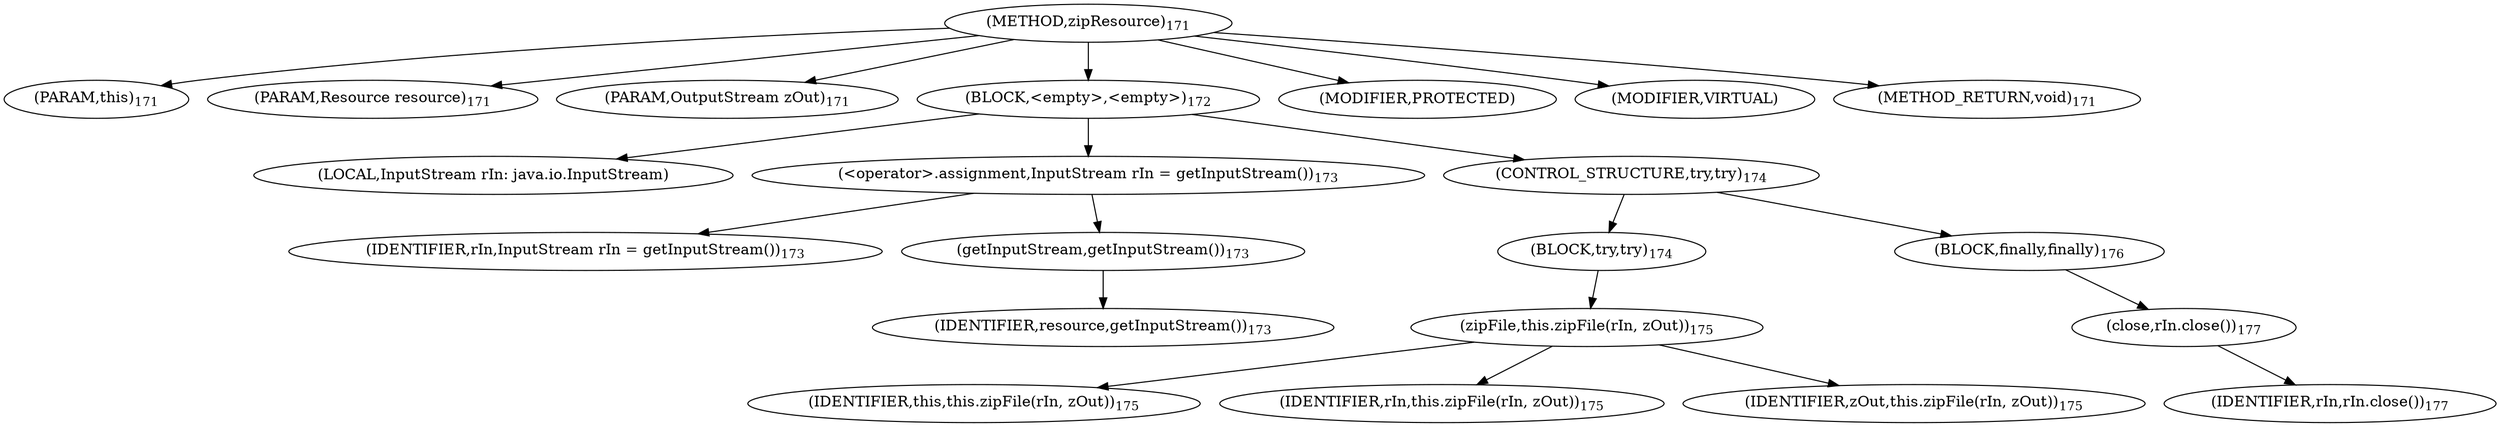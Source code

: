 digraph "zipResource" {  
"330" [label = <(METHOD,zipResource)<SUB>171</SUB>> ]
"29" [label = <(PARAM,this)<SUB>171</SUB>> ]
"331" [label = <(PARAM,Resource resource)<SUB>171</SUB>> ]
"332" [label = <(PARAM,OutputStream zOut)<SUB>171</SUB>> ]
"333" [label = <(BLOCK,&lt;empty&gt;,&lt;empty&gt;)<SUB>172</SUB>> ]
"334" [label = <(LOCAL,InputStream rIn: java.io.InputStream)> ]
"335" [label = <(&lt;operator&gt;.assignment,InputStream rIn = getInputStream())<SUB>173</SUB>> ]
"336" [label = <(IDENTIFIER,rIn,InputStream rIn = getInputStream())<SUB>173</SUB>> ]
"337" [label = <(getInputStream,getInputStream())<SUB>173</SUB>> ]
"338" [label = <(IDENTIFIER,resource,getInputStream())<SUB>173</SUB>> ]
"339" [label = <(CONTROL_STRUCTURE,try,try)<SUB>174</SUB>> ]
"340" [label = <(BLOCK,try,try)<SUB>174</SUB>> ]
"341" [label = <(zipFile,this.zipFile(rIn, zOut))<SUB>175</SUB>> ]
"28" [label = <(IDENTIFIER,this,this.zipFile(rIn, zOut))<SUB>175</SUB>> ]
"342" [label = <(IDENTIFIER,rIn,this.zipFile(rIn, zOut))<SUB>175</SUB>> ]
"343" [label = <(IDENTIFIER,zOut,this.zipFile(rIn, zOut))<SUB>175</SUB>> ]
"344" [label = <(BLOCK,finally,finally)<SUB>176</SUB>> ]
"345" [label = <(close,rIn.close())<SUB>177</SUB>> ]
"346" [label = <(IDENTIFIER,rIn,rIn.close())<SUB>177</SUB>> ]
"347" [label = <(MODIFIER,PROTECTED)> ]
"348" [label = <(MODIFIER,VIRTUAL)> ]
"349" [label = <(METHOD_RETURN,void)<SUB>171</SUB>> ]
  "330" -> "29" 
  "330" -> "331" 
  "330" -> "332" 
  "330" -> "333" 
  "330" -> "347" 
  "330" -> "348" 
  "330" -> "349" 
  "333" -> "334" 
  "333" -> "335" 
  "333" -> "339" 
  "335" -> "336" 
  "335" -> "337" 
  "337" -> "338" 
  "339" -> "340" 
  "339" -> "344" 
  "340" -> "341" 
  "341" -> "28" 
  "341" -> "342" 
  "341" -> "343" 
  "344" -> "345" 
  "345" -> "346" 
}
